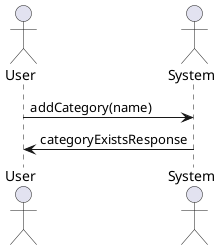 @startuml add_category
skinparam backgroundColor #FFFFFF
actor User
actor System


User -> System: addCategory(name)
System -> User: categoryExistsResponse

@enduml
